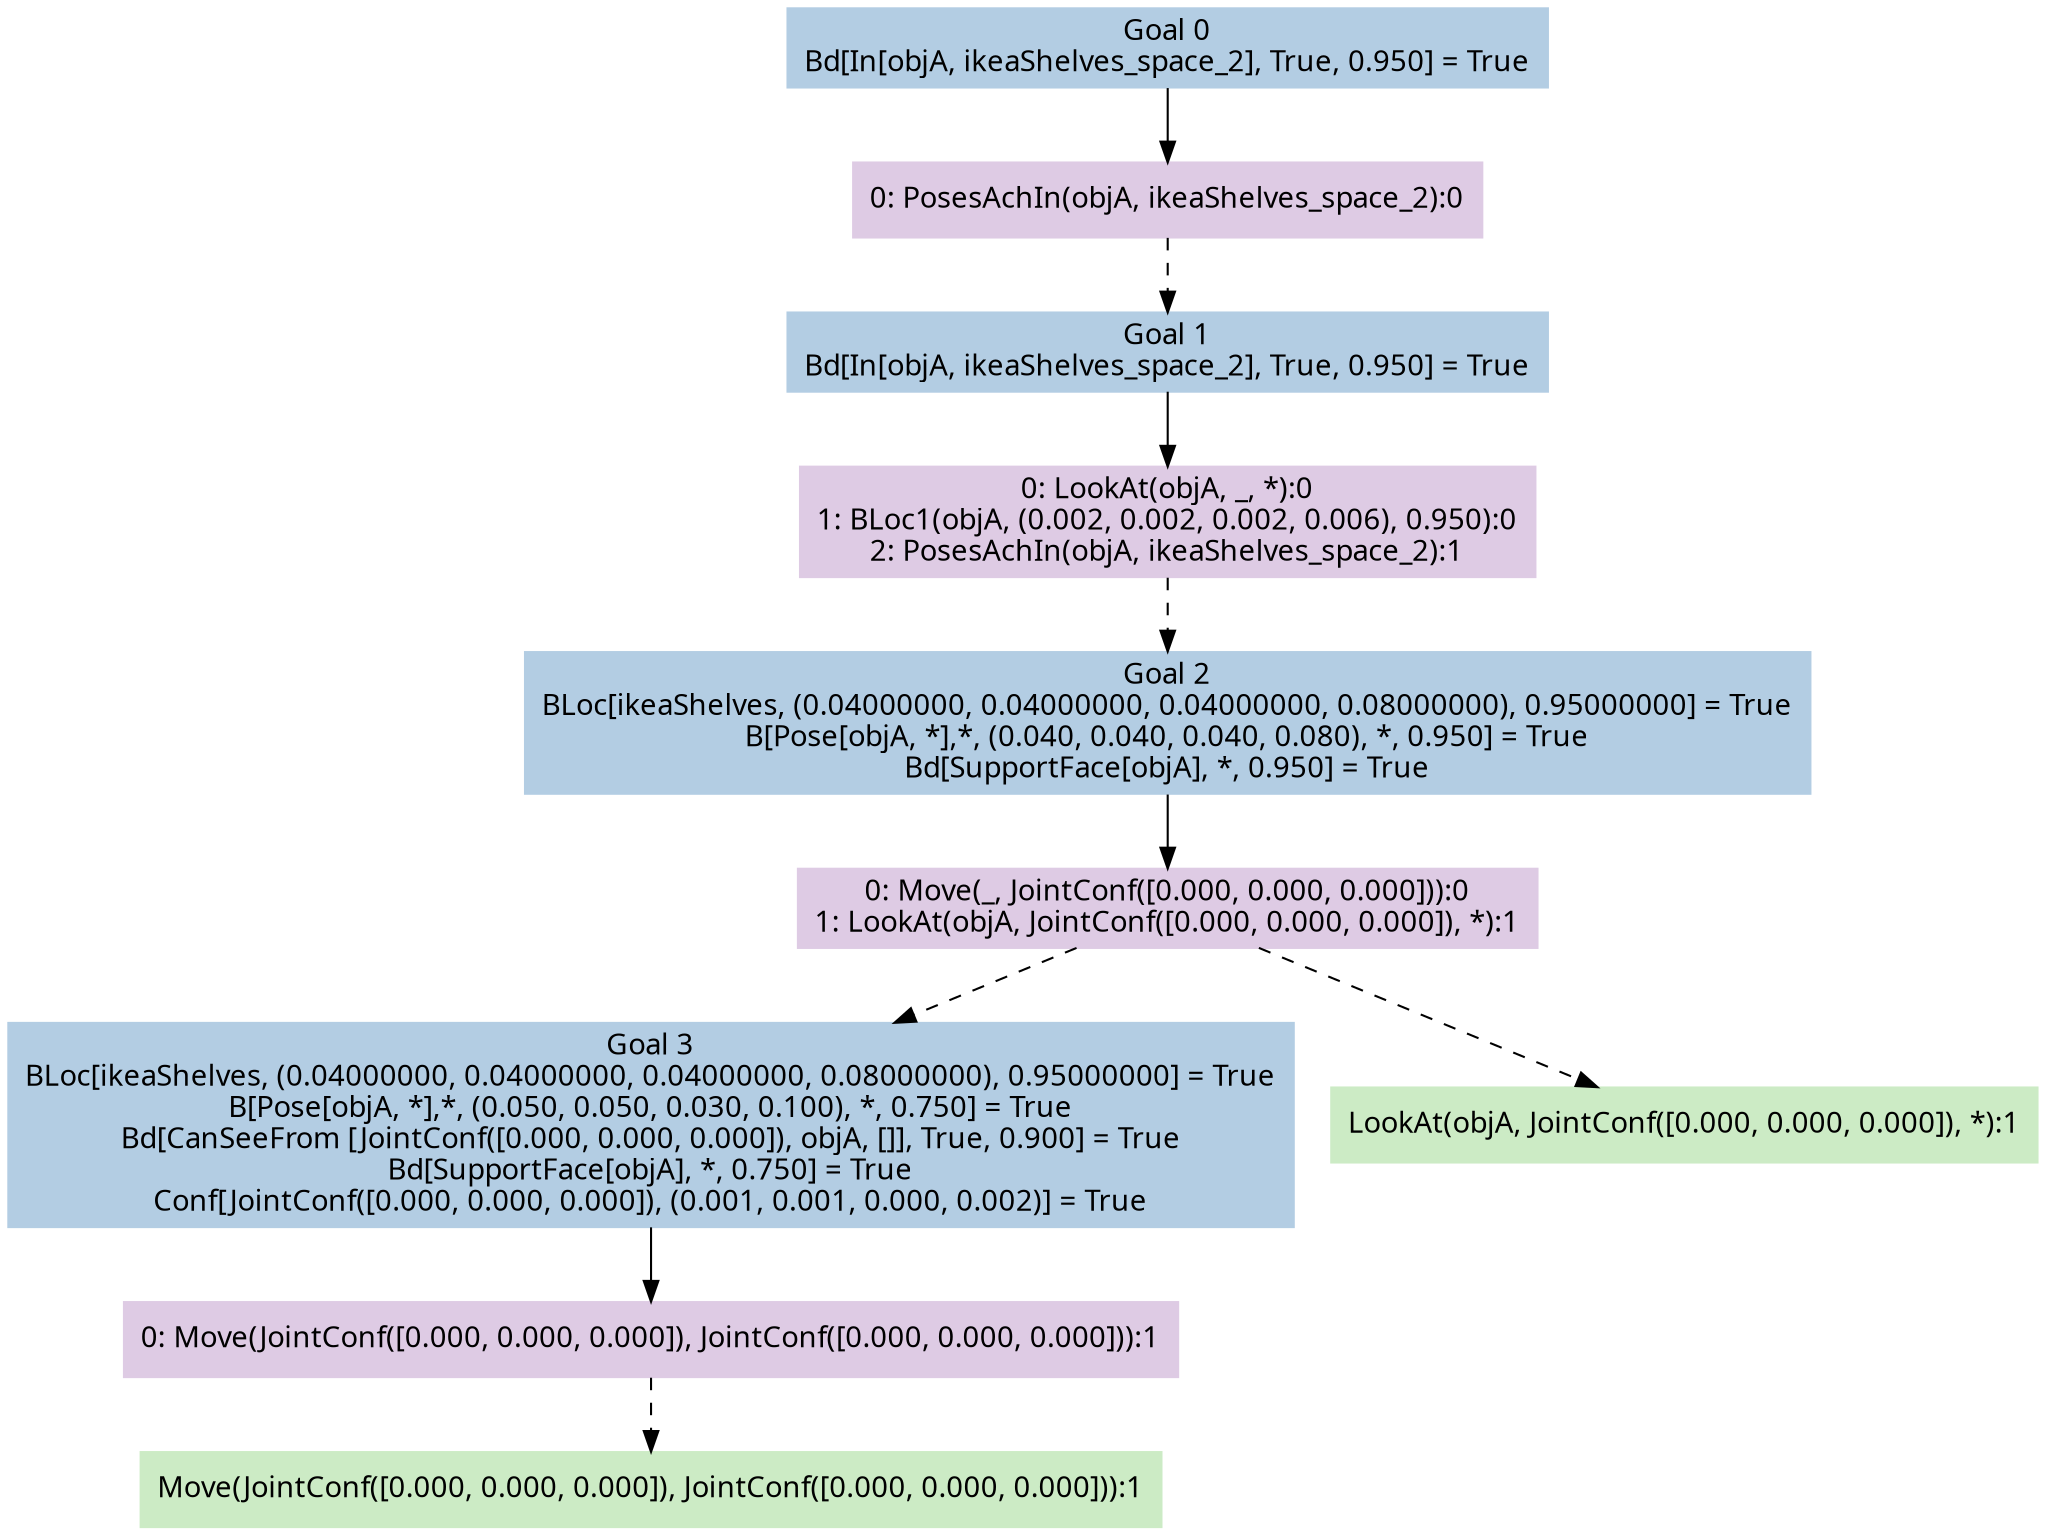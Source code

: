 digraph G {
    ordering=out;
    node [fontname=HelveticaBold];
    "0" [shape=box, style=filled, colorscheme=pastel16, color=2, label="Goal 0\nBd[In[objA, ikeaShelves_space_2], True, 0.950] = True\n"];
    "PosesAchIn1496" [shape=box, style=filled, colorscheme=pastel16, color=4, label="0: PosesAchIn(objA, ikeaShelves_space_2):0"];
    "0" -> "PosesAchIn1496" [];
    "1" [shape=box, style=filled, colorscheme=pastel16, color=2, label="Goal 1\nBd[In[objA, ikeaShelves_space_2], True, 0.950] = True\n"];
    "PosesAchIn1496" -> "1" [style=dashed];
    "LookAt3268,BLoc13266,PosesAchIn3264" [shape=box, style=filled, colorscheme=pastel16, color=4, label="0: LookAt(objA, _, *):0\n1: BLoc1(objA, (0.002, 0.002, 0.002, 0.006), 0.950):0\n2: PosesAchIn(objA, ikeaShelves_space_2):1"];
    "1" -> "LookAt3268,BLoc13266,PosesAchIn3264" [];
    "2" [shape=box, style=filled, colorscheme=pastel16, color=2, label="Goal 2\nBLoc[ikeaShelves, (0.04000000, 0.04000000, 0.04000000, 0.08000000), 0.95000000] = True\nB[Pose[objA, *],*, (0.040, 0.040, 0.040, 0.080), *, 0.950] = True\nBd[SupportFace[objA], *, 0.950] = True\n"];
    "LookAt3268,BLoc13266,PosesAchIn3264" -> "2" [style=dashed];
    "Move3327,LookAt3325" [shape=box, style=filled, colorscheme=pastel16, color=4, label="0: Move(_, JointConf([0.000, 0.000, 0.000])):0\n1: LookAt(objA, JointConf([0.000, 0.000, 0.000]), *):1"];
    "2" -> "Move3327,LookAt3325" [];
    "3" [shape=box, style=filled, colorscheme=pastel16, color=2, label="Goal 3\nBLoc[ikeaShelves, (0.04000000, 0.04000000, 0.04000000, 0.08000000), 0.95000000] = True\nB[Pose[objA, *],*, (0.050, 0.050, 0.030, 0.100), *, 0.750] = True\nBd[CanSeeFrom [JointConf([0.000, 0.000, 0.000]), objA, []], True, 0.900] = True\nBd[SupportFace[objA], *, 0.750] = True\nConf[JointConf([0.000, 0.000, 0.000]), (0.001, 0.001, 0.000, 0.002)] = True\n"];
    "Move3327,LookAt3325" -> "3" [style=dashed];
    "Move3359" [shape=box, style=filled, colorscheme=pastel16, color=4, label="0: Move(JointConf([0.000, 0.000, 0.000]), JointConf([0.000, 0.000, 0.000])):1"];
    "3" -> "Move3359" [];
    "Move3361PRIM" [label="Move(JointConf([0.000, 0.000, 0.000]), JointConf([0.000, 0.000, 0.000])):1"shape=box, style=filled, colorscheme=pastel16, color=3];
    "Move3359" -> "Move3361PRIM" [style=dashed];
    "LookAt3362PRIM" [label="LookAt(objA, JointConf([0.000, 0.000, 0.000]), *):1"shape=box, style=filled, colorscheme=pastel16, color=3];
    "Move3327,LookAt3325" -> "LookAt3362PRIM" [style=dashed];
}
